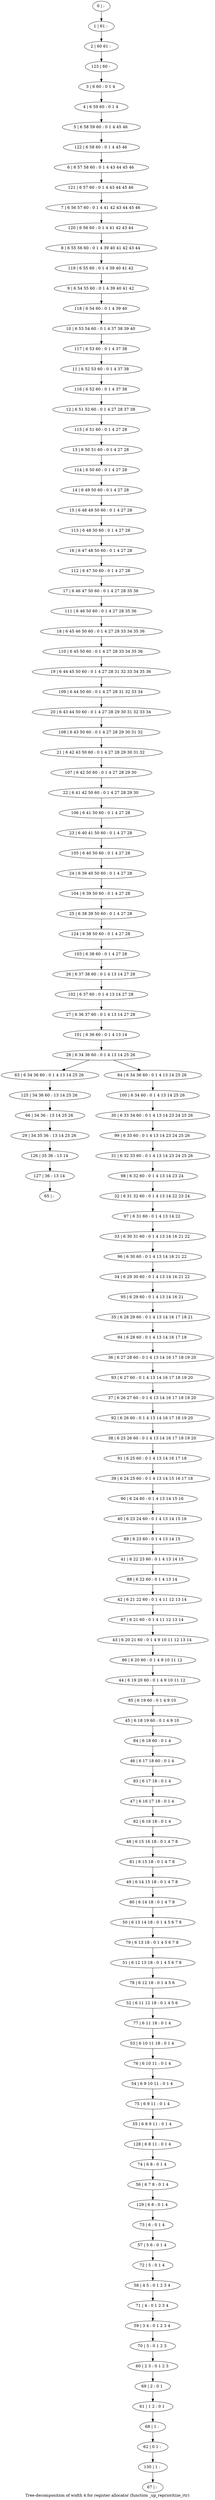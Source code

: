 digraph G {
graph [label="Tree-decomposition of width 4 for register allocator (function _up_reprioritize_rtr)"]
0[label="0 | : "];
1[label="1 | 61 : "];
2[label="2 | 60 61 : "];
3[label="3 | 6 60 : 0 1 4 "];
4[label="4 | 6 59 60 : 0 1 4 "];
5[label="5 | 6 58 59 60 : 0 1 4 45 46 "];
6[label="6 | 6 57 58 60 : 0 1 4 43 44 45 46 "];
7[label="7 | 6 56 57 60 : 0 1 4 41 42 43 44 45 46 "];
8[label="8 | 6 55 56 60 : 0 1 4 39 40 41 42 43 44 "];
9[label="9 | 6 54 55 60 : 0 1 4 39 40 41 42 "];
10[label="10 | 6 53 54 60 : 0 1 4 37 38 39 40 "];
11[label="11 | 6 52 53 60 : 0 1 4 37 38 "];
12[label="12 | 6 51 52 60 : 0 1 4 27 28 37 38 "];
13[label="13 | 6 50 51 60 : 0 1 4 27 28 "];
14[label="14 | 6 49 50 60 : 0 1 4 27 28 "];
15[label="15 | 6 48 49 50 60 : 0 1 4 27 28 "];
16[label="16 | 6 47 48 50 60 : 0 1 4 27 28 "];
17[label="17 | 6 46 47 50 60 : 0 1 4 27 28 35 36 "];
18[label="18 | 6 45 46 50 60 : 0 1 4 27 28 33 34 35 36 "];
19[label="19 | 6 44 45 50 60 : 0 1 4 27 28 31 32 33 34 35 36 "];
20[label="20 | 6 43 44 50 60 : 0 1 4 27 28 29 30 31 32 33 34 "];
21[label="21 | 6 42 43 50 60 : 0 1 4 27 28 29 30 31 32 "];
22[label="22 | 6 41 42 50 60 : 0 1 4 27 28 29 30 "];
23[label="23 | 6 40 41 50 60 : 0 1 4 27 28 "];
24[label="24 | 6 39 40 50 60 : 0 1 4 27 28 "];
25[label="25 | 6 38 39 50 60 : 0 1 4 27 28 "];
26[label="26 | 6 37 38 60 : 0 1 4 13 14 27 28 "];
27[label="27 | 6 36 37 60 : 0 1 4 13 14 27 28 "];
28[label="28 | 6 34 36 60 : 0 1 4 13 14 25 26 "];
29[label="29 | 34 35 36 : 13 14 25 26 "];
30[label="30 | 6 33 34 60 : 0 1 4 13 14 23 24 25 26 "];
31[label="31 | 6 32 33 60 : 0 1 4 13 14 23 24 25 26 "];
32[label="32 | 6 31 32 60 : 0 1 4 13 14 22 23 24 "];
33[label="33 | 6 30 31 60 : 0 1 4 13 14 16 21 22 "];
34[label="34 | 6 29 30 60 : 0 1 4 13 14 16 21 22 "];
35[label="35 | 6 28 29 60 : 0 1 4 13 14 16 17 18 21 "];
36[label="36 | 6 27 28 60 : 0 1 4 13 14 16 17 18 19 20 "];
37[label="37 | 6 26 27 60 : 0 1 4 13 14 16 17 18 19 20 "];
38[label="38 | 6 25 26 60 : 0 1 4 13 14 16 17 18 19 20 "];
39[label="39 | 6 24 25 60 : 0 1 4 13 14 15 16 17 18 "];
40[label="40 | 6 23 24 60 : 0 1 4 13 14 15 16 "];
41[label="41 | 6 22 23 60 : 0 1 4 13 14 15 "];
42[label="42 | 6 21 22 60 : 0 1 4 11 12 13 14 "];
43[label="43 | 6 20 21 60 : 0 1 4 9 10 11 12 13 14 "];
44[label="44 | 6 19 20 60 : 0 1 4 9 10 11 12 "];
45[label="45 | 6 18 19 60 : 0 1 4 9 10 "];
46[label="46 | 6 17 18 60 : 0 1 4 "];
47[label="47 | 6 16 17 18 : 0 1 4 "];
48[label="48 | 6 15 16 18 : 0 1 4 7 8 "];
49[label="49 | 6 14 15 18 : 0 1 4 7 8 "];
50[label="50 | 6 13 14 18 : 0 1 4 5 6 7 8 "];
51[label="51 | 6 12 13 18 : 0 1 4 5 6 7 8 "];
52[label="52 | 6 11 12 18 : 0 1 4 5 6 "];
53[label="53 | 6 10 11 18 : 0 1 4 "];
54[label="54 | 6 9 10 11 : 0 1 4 "];
55[label="55 | 6 8 9 11 : 0 1 4 "];
56[label="56 | 6 7 8 : 0 1 4 "];
57[label="57 | 5 6 : 0 1 4 "];
58[label="58 | 4 5 : 0 1 2 3 4 "];
59[label="59 | 3 4 : 0 1 2 3 4 "];
60[label="60 | 2 3 : 0 1 2 3 "];
61[label="61 | 1 2 : 0 1 "];
62[label="62 | 0 1 : "];
63[label="63 | 6 34 36 60 : 0 1 4 13 14 25 26 "];
64[label="64 | 6 34 36 60 : 0 1 4 13 14 25 26 "];
65[label="65 | : "];
66[label="66 | 34 36 : 13 14 25 26 "];
67[label="67 | : "];
68[label="68 | 1 : "];
69[label="69 | 2 : 0 1 "];
70[label="70 | 3 : 0 1 2 3 "];
71[label="71 | 4 : 0 1 2 3 4 "];
72[label="72 | 5 : 0 1 4 "];
73[label="73 | 6 : 0 1 4 "];
74[label="74 | 6 8 : 0 1 4 "];
75[label="75 | 6 9 11 : 0 1 4 "];
76[label="76 | 6 10 11 : 0 1 4 "];
77[label="77 | 6 11 18 : 0 1 4 "];
78[label="78 | 6 12 18 : 0 1 4 5 6 "];
79[label="79 | 6 13 18 : 0 1 4 5 6 7 8 "];
80[label="80 | 6 14 18 : 0 1 4 7 8 "];
81[label="81 | 6 15 18 : 0 1 4 7 8 "];
82[label="82 | 6 16 18 : 0 1 4 "];
83[label="83 | 6 17 18 : 0 1 4 "];
84[label="84 | 6 18 60 : 0 1 4 "];
85[label="85 | 6 19 60 : 0 1 4 9 10 "];
86[label="86 | 6 20 60 : 0 1 4 9 10 11 12 "];
87[label="87 | 6 21 60 : 0 1 4 11 12 13 14 "];
88[label="88 | 6 22 60 : 0 1 4 13 14 "];
89[label="89 | 6 23 60 : 0 1 4 13 14 15 "];
90[label="90 | 6 24 60 : 0 1 4 13 14 15 16 "];
91[label="91 | 6 25 60 : 0 1 4 13 14 16 17 18 "];
92[label="92 | 6 26 60 : 0 1 4 13 14 16 17 18 19 20 "];
93[label="93 | 6 27 60 : 0 1 4 13 14 16 17 18 19 20 "];
94[label="94 | 6 28 60 : 0 1 4 13 14 16 17 18 "];
95[label="95 | 6 29 60 : 0 1 4 13 14 16 21 "];
96[label="96 | 6 30 60 : 0 1 4 13 14 16 21 22 "];
97[label="97 | 6 31 60 : 0 1 4 13 14 22 "];
98[label="98 | 6 32 60 : 0 1 4 13 14 23 24 "];
99[label="99 | 6 33 60 : 0 1 4 13 14 23 24 25 26 "];
100[label="100 | 6 34 60 : 0 1 4 13 14 25 26 "];
101[label="101 | 6 36 60 : 0 1 4 13 14 "];
102[label="102 | 6 37 60 : 0 1 4 13 14 27 28 "];
103[label="103 | 6 38 60 : 0 1 4 27 28 "];
104[label="104 | 6 39 50 60 : 0 1 4 27 28 "];
105[label="105 | 6 40 50 60 : 0 1 4 27 28 "];
106[label="106 | 6 41 50 60 : 0 1 4 27 28 "];
107[label="107 | 6 42 50 60 : 0 1 4 27 28 29 30 "];
108[label="108 | 6 43 50 60 : 0 1 4 27 28 29 30 31 32 "];
109[label="109 | 6 44 50 60 : 0 1 4 27 28 31 32 33 34 "];
110[label="110 | 6 45 50 60 : 0 1 4 27 28 33 34 35 36 "];
111[label="111 | 6 46 50 60 : 0 1 4 27 28 35 36 "];
112[label="112 | 6 47 50 60 : 0 1 4 27 28 "];
113[label="113 | 6 48 50 60 : 0 1 4 27 28 "];
114[label="114 | 6 50 60 : 0 1 4 27 28 "];
115[label="115 | 6 51 60 : 0 1 4 27 28 "];
116[label="116 | 6 52 60 : 0 1 4 37 38 "];
117[label="117 | 6 53 60 : 0 1 4 37 38 "];
118[label="118 | 6 54 60 : 0 1 4 39 40 "];
119[label="119 | 6 55 60 : 0 1 4 39 40 41 42 "];
120[label="120 | 6 56 60 : 0 1 4 41 42 43 44 "];
121[label="121 | 6 57 60 : 0 1 4 43 44 45 46 "];
122[label="122 | 6 58 60 : 0 1 4 45 46 "];
123[label="123 | 60 : "];
124[label="124 | 6 38 50 60 : 0 1 4 27 28 "];
125[label="125 | 34 36 60 : 13 14 25 26 "];
126[label="126 | 35 36 : 13 14 "];
127[label="127 | 36 : 13 14 "];
128[label="128 | 6 8 11 : 0 1 4 "];
129[label="129 | 6 8 : 0 1 4 "];
130[label="130 | 1 : "];
0->1 ;
1->2 ;
3->4 ;
4->5 ;
14->15 ;
28->63 ;
28->64 ;
66->29 ;
68->62 ;
61->68 ;
69->61 ;
60->69 ;
70->60 ;
59->70 ;
71->59 ;
58->71 ;
72->58 ;
57->72 ;
73->57 ;
74->56 ;
75->55 ;
54->75 ;
76->54 ;
53->76 ;
77->53 ;
52->77 ;
78->52 ;
51->78 ;
79->51 ;
50->79 ;
80->50 ;
49->80 ;
81->49 ;
48->81 ;
82->48 ;
47->82 ;
83->47 ;
46->83 ;
84->46 ;
45->84 ;
85->45 ;
44->85 ;
86->44 ;
43->86 ;
87->43 ;
42->87 ;
88->42 ;
41->88 ;
89->41 ;
40->89 ;
90->40 ;
39->90 ;
91->39 ;
38->91 ;
92->38 ;
37->92 ;
93->37 ;
36->93 ;
94->36 ;
35->94 ;
95->35 ;
34->95 ;
96->34 ;
33->96 ;
97->33 ;
32->97 ;
98->32 ;
31->98 ;
99->31 ;
30->99 ;
100->30 ;
64->100 ;
101->28 ;
27->101 ;
102->27 ;
26->102 ;
103->26 ;
104->25 ;
24->104 ;
105->24 ;
23->105 ;
106->23 ;
22->106 ;
107->22 ;
21->107 ;
108->21 ;
20->108 ;
109->20 ;
19->109 ;
110->19 ;
18->110 ;
111->18 ;
17->111 ;
112->17 ;
16->112 ;
113->16 ;
15->113 ;
114->14 ;
13->114 ;
115->13 ;
12->115 ;
116->12 ;
11->116 ;
117->11 ;
10->117 ;
118->10 ;
9->118 ;
119->9 ;
8->119 ;
120->8 ;
7->120 ;
121->7 ;
6->121 ;
122->6 ;
5->122 ;
123->3 ;
2->123 ;
124->103 ;
25->124 ;
125->66 ;
63->125 ;
29->126 ;
127->65 ;
126->127 ;
128->74 ;
55->128 ;
129->73 ;
56->129 ;
130->67 ;
62->130 ;
}

